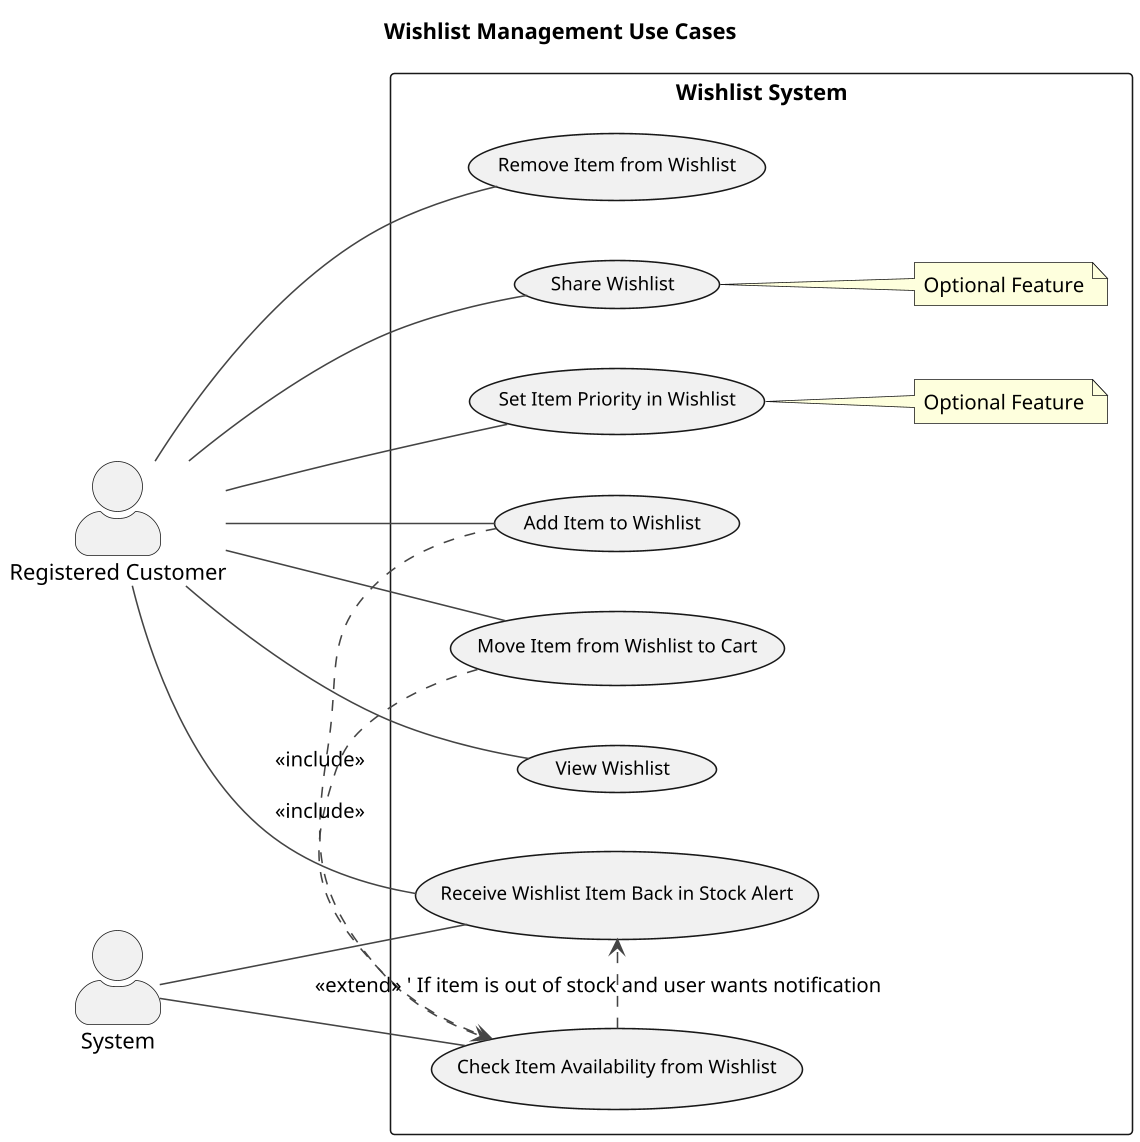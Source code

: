 @startuml wishlist-management-use-case
' Fix for clipping issues with comprehensive diagrams
skinparam Rankdir top-to-bottom
skinparam dpi 150
skinparam pageMargin 10
skinparam pageExternalColor white
scale max 2000 width

' Basic styling
skinparam ActorStyle awesome
skinparam ArrowColor #444444
skinparam shadowing false
skinparam defaultTextAlignment center
skinparam Handwritten false
skinparam UsecaseBorderThickness 1
skinparam UsecaseFontSize 12
skinparam ActorFontSize 14

title Wishlist Management Use Cases

left to right direction

actor "Registered Customer" as RegUser
actor "System"

rectangle "Wishlist System" {
  usecase "Add Item to Wishlist" as UC_AddToWishlist
  usecase "View Wishlist" as UC_ViewWishlist
  usecase "Remove Item from Wishlist" as UC_RemoveFromWishlist
  usecase "Move Item from Wishlist to Cart" as UC_MoveToCart
  usecase "Share Wishlist" as UC_ShareWishlist
  note right of UC_ShareWishlist: Optional Feature
  usecase "Set Item Priority in Wishlist" as UC_SetPriority
  note right of UC_SetPriority: Optional Feature
  usecase "Receive Wishlist Item Back in Stock Alert" as UC_BackInStockAlert
  usecase "Check Item Availability from Wishlist" as UC_CheckAvailabilityWishlist

  ' --- Registered Customer to Use Case Relationships ---
  RegUser -- UC_AddToWishlist
  UC_AddToWishlist .> UC_CheckAvailabilityWishlist : <<include>>
  RegUser -- UC_ViewWishlist
  RegUser -- UC_RemoveFromWishlist
  RegUser -- UC_MoveToCart
  UC_MoveToCart .> UC_CheckAvailabilityWishlist : <<include>>
  RegUser -- UC_ShareWishlist
  RegUser -- UC_SetPriority
  RegUser -- UC_BackInStockAlert

  ' --- System to Use Case Relationships ---
  System -- UC_CheckAvailabilityWishlist
  System -- UC_BackInStockAlert
  UC_CheckAvailabilityWishlist .> UC_BackInStockAlert : <<extend>> ' If item is out of stock and user wants notification

}

@enduml
